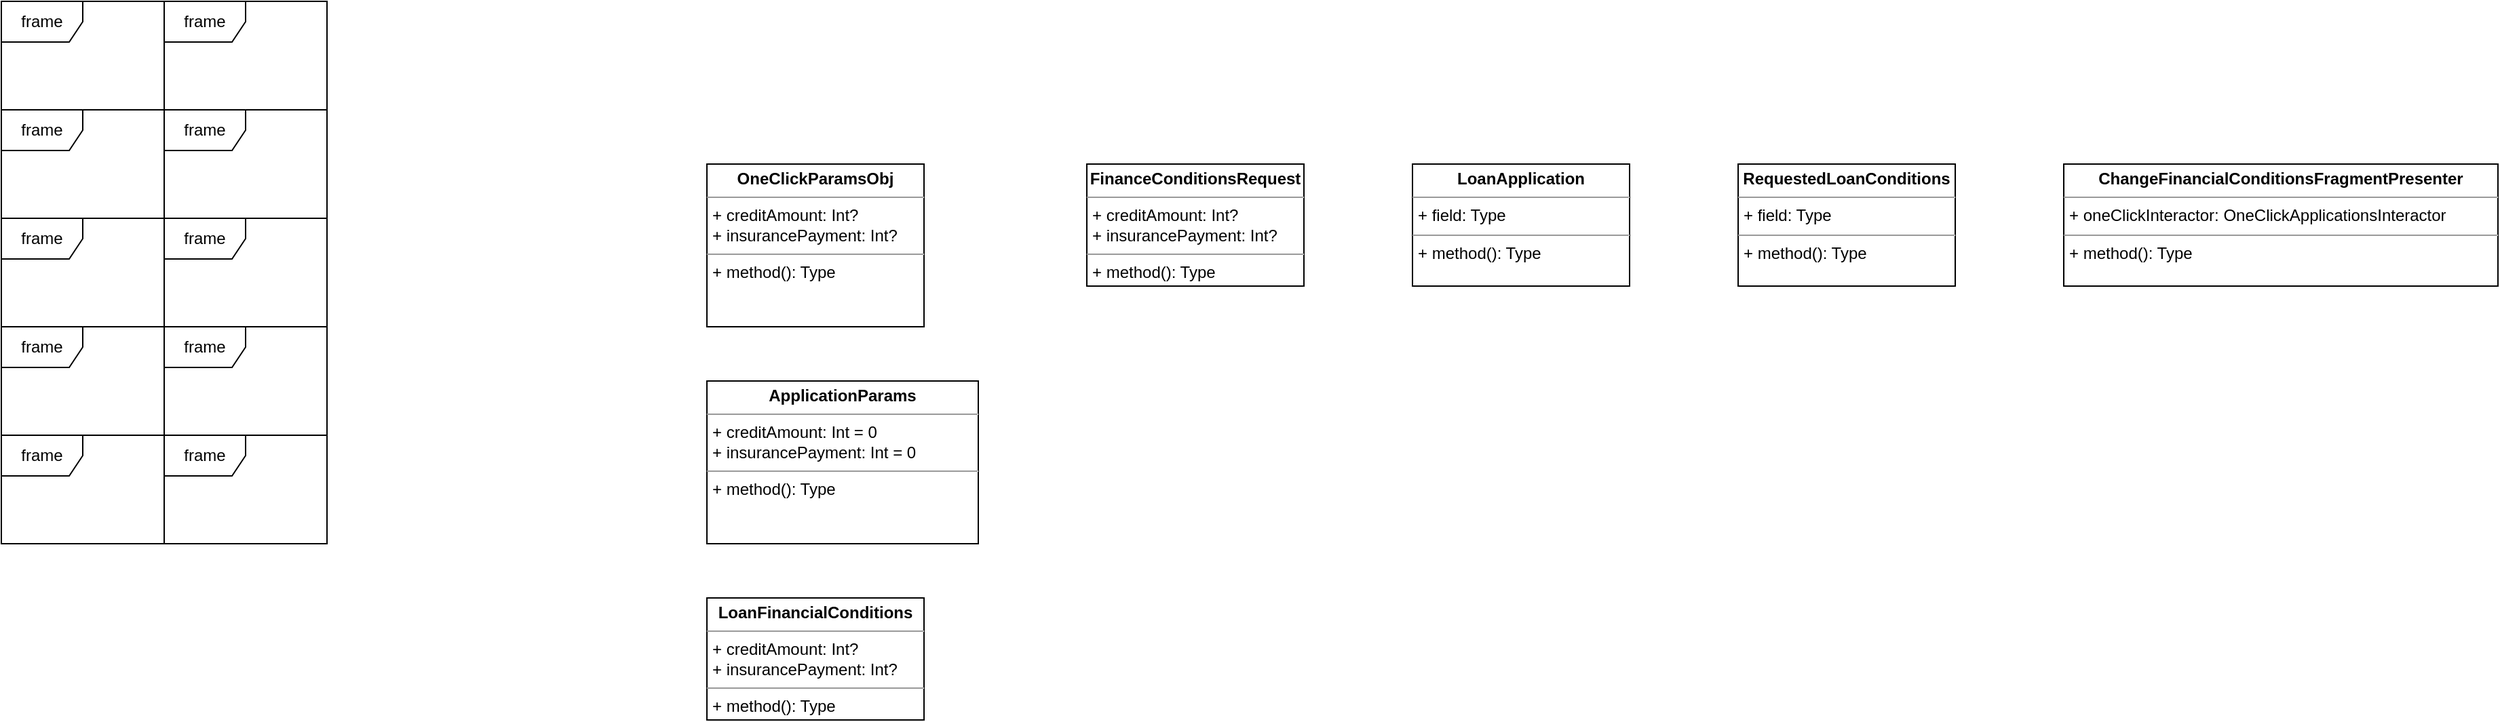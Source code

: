 <mxfile version="15.7.4" type="github">
  <diagram id="GZCWCyq-1ln4gcWg8G_8" name="Page-1">
    <mxGraphModel dx="813" dy="441" grid="1" gridSize="10" guides="1" tooltips="1" connect="1" arrows="1" fold="1" page="1" pageScale="1" pageWidth="850" pageHeight="1100" math="0" shadow="0">
      <root>
        <mxCell id="0" />
        <mxCell id="1" parent="0" />
        <mxCell id="FaPX97W4eVH31QEpolnj-1" value="frame" style="shape=umlFrame;whiteSpace=wrap;html=1;" vertex="1" parent="1">
          <mxGeometry width="120" height="80" as="geometry" />
        </mxCell>
        <mxCell id="FaPX97W4eVH31QEpolnj-2" value="frame" style="shape=umlFrame;whiteSpace=wrap;html=1;" vertex="1" parent="1">
          <mxGeometry y="80" width="120" height="80" as="geometry" />
        </mxCell>
        <mxCell id="FaPX97W4eVH31QEpolnj-3" value="frame" style="shape=umlFrame;whiteSpace=wrap;html=1;" vertex="1" parent="1">
          <mxGeometry y="160" width="120" height="80" as="geometry" />
        </mxCell>
        <mxCell id="FaPX97W4eVH31QEpolnj-4" value="frame" style="shape=umlFrame;whiteSpace=wrap;html=1;" vertex="1" parent="1">
          <mxGeometry x="120" width="120" height="80" as="geometry" />
        </mxCell>
        <mxCell id="FaPX97W4eVH31QEpolnj-5" value="frame" style="shape=umlFrame;whiteSpace=wrap;html=1;" vertex="1" parent="1">
          <mxGeometry x="120" y="80" width="120" height="80" as="geometry" />
        </mxCell>
        <mxCell id="FaPX97W4eVH31QEpolnj-6" value="frame" style="shape=umlFrame;whiteSpace=wrap;html=1;" vertex="1" parent="1">
          <mxGeometry x="120" y="160" width="120" height="80" as="geometry" />
        </mxCell>
        <mxCell id="FaPX97W4eVH31QEpolnj-7" value="frame" style="shape=umlFrame;whiteSpace=wrap;html=1;" vertex="1" parent="1">
          <mxGeometry y="240" width="120" height="80" as="geometry" />
        </mxCell>
        <mxCell id="FaPX97W4eVH31QEpolnj-8" value="frame" style="shape=umlFrame;whiteSpace=wrap;html=1;" vertex="1" parent="1">
          <mxGeometry x="120" y="240" width="120" height="80" as="geometry" />
        </mxCell>
        <mxCell id="FaPX97W4eVH31QEpolnj-9" value="frame" style="shape=umlFrame;whiteSpace=wrap;html=1;" vertex="1" parent="1">
          <mxGeometry y="320" width="120" height="80" as="geometry" />
        </mxCell>
        <mxCell id="FaPX97W4eVH31QEpolnj-10" value="frame" style="shape=umlFrame;whiteSpace=wrap;html=1;" vertex="1" parent="1">
          <mxGeometry x="120" y="320" width="120" height="80" as="geometry" />
        </mxCell>
        <mxCell id="FaPX97W4eVH31QEpolnj-11" value="&lt;p style=&quot;margin: 0px ; margin-top: 4px ; text-align: center&quot;&gt;&lt;b&gt;OneClickParamsObj&lt;/b&gt;&lt;/p&gt;&lt;hr size=&quot;1&quot;&gt;&lt;p style=&quot;margin: 0px ; margin-left: 4px&quot;&gt;+ creditAmount: Int?&lt;/p&gt;&lt;p style=&quot;margin: 0px ; margin-left: 4px&quot;&gt;+ insurancePayment: Int?&lt;br&gt;&lt;/p&gt;&lt;hr size=&quot;1&quot;&gt;&lt;p style=&quot;margin: 0px ; margin-left: 4px&quot;&gt;+ method(): Type&lt;/p&gt;" style="verticalAlign=top;align=left;overflow=fill;fontSize=12;fontFamily=Helvetica;html=1;" vertex="1" parent="1">
          <mxGeometry x="520" y="120" width="160" height="120" as="geometry" />
        </mxCell>
        <mxCell id="FaPX97W4eVH31QEpolnj-12" value="&lt;p style=&quot;margin: 0px ; margin-top: 4px ; text-align: center&quot;&gt;&lt;b&gt;ApplicationParams&lt;/b&gt;&lt;/p&gt;&lt;hr size=&quot;1&quot;&gt;&lt;p style=&quot;margin: 0px ; margin-left: 4px&quot;&gt;+ creditAmount: Int = 0&lt;/p&gt;&lt;p style=&quot;margin: 0px ; margin-left: 4px&quot;&gt;+ insurancePayment: Int = 0&lt;br&gt;&lt;/p&gt;&lt;hr size=&quot;1&quot;&gt;&lt;p style=&quot;margin: 0px ; margin-left: 4px&quot;&gt;+ method(): Type&lt;/p&gt;" style="verticalAlign=top;align=left;overflow=fill;fontSize=12;fontFamily=Helvetica;html=1;" vertex="1" parent="1">
          <mxGeometry x="520" y="280" width="200" height="120" as="geometry" />
        </mxCell>
        <mxCell id="FaPX97W4eVH31QEpolnj-13" value="&lt;p style=&quot;margin: 0px ; margin-top: 4px ; text-align: center&quot;&gt;&lt;b&gt;LoanFinancialConditions&lt;/b&gt;&lt;/p&gt;&lt;hr size=&quot;1&quot;&gt;&lt;p style=&quot;margin: 0px ; margin-left: 4px&quot;&gt;+ creditAmount: Int?&lt;/p&gt;&lt;p style=&quot;margin: 0px ; margin-left: 4px&quot;&gt;+ insurancePayment: Int?&lt;br&gt;&lt;/p&gt;&lt;hr size=&quot;1&quot;&gt;&lt;p style=&quot;margin: 0px ; margin-left: 4px&quot;&gt;+ method(): Type&lt;/p&gt;" style="verticalAlign=top;align=left;overflow=fill;fontSize=12;fontFamily=Helvetica;html=1;" vertex="1" parent="1">
          <mxGeometry x="520" y="440" width="160" height="90" as="geometry" />
        </mxCell>
        <mxCell id="FaPX97W4eVH31QEpolnj-15" value="&lt;p style=&quot;margin: 0px ; margin-top: 4px ; text-align: center&quot;&gt;&lt;b&gt;FinanceConditionsRequest&lt;/b&gt;&lt;/p&gt;&lt;hr size=&quot;1&quot;&gt;&lt;p style=&quot;margin: 0px ; margin-left: 4px&quot;&gt;+ creditAmount: Int?&lt;/p&gt;&lt;p style=&quot;margin: 0px ; margin-left: 4px&quot;&gt;+ insurancePayment: Int?&lt;br&gt;&lt;/p&gt;&lt;hr size=&quot;1&quot;&gt;&lt;p style=&quot;margin: 0px ; margin-left: 4px&quot;&gt;+ method(): Type&lt;/p&gt;" style="verticalAlign=top;align=left;overflow=fill;fontSize=12;fontFamily=Helvetica;html=1;" vertex="1" parent="1">
          <mxGeometry x="800" y="120" width="160" height="90" as="geometry" />
        </mxCell>
        <mxCell id="FaPX97W4eVH31QEpolnj-16" value="&lt;p style=&quot;margin: 0px ; margin-top: 4px ; text-align: center&quot;&gt;&lt;b&gt;LoanApplication&lt;/b&gt;&lt;/p&gt;&lt;hr size=&quot;1&quot;&gt;&lt;p style=&quot;margin: 0px ; margin-left: 4px&quot;&gt;+ field: Type&lt;/p&gt;&lt;hr size=&quot;1&quot;&gt;&lt;p style=&quot;margin: 0px ; margin-left: 4px&quot;&gt;+ method(): Type&lt;/p&gt;" style="verticalAlign=top;align=left;overflow=fill;fontSize=12;fontFamily=Helvetica;html=1;" vertex="1" parent="1">
          <mxGeometry x="1040" y="120" width="160" height="90" as="geometry" />
        </mxCell>
        <mxCell id="FaPX97W4eVH31QEpolnj-17" value="&lt;p style=&quot;margin: 0px ; margin-top: 4px ; text-align: center&quot;&gt;&lt;b&gt;RequestedLoanConditions&lt;/b&gt;&lt;/p&gt;&lt;hr size=&quot;1&quot;&gt;&lt;p style=&quot;margin: 0px ; margin-left: 4px&quot;&gt;+ field: Type&lt;/p&gt;&lt;hr size=&quot;1&quot;&gt;&lt;p style=&quot;margin: 0px ; margin-left: 4px&quot;&gt;+ method(): Type&lt;/p&gt;" style="verticalAlign=top;align=left;overflow=fill;fontSize=12;fontFamily=Helvetica;html=1;" vertex="1" parent="1">
          <mxGeometry x="1280" y="120" width="160" height="90" as="geometry" />
        </mxCell>
        <mxCell id="FaPX97W4eVH31QEpolnj-18" value="&lt;p style=&quot;margin: 0px ; margin-top: 4px ; text-align: center&quot;&gt;&lt;b&gt;ChangeFinancialConditionsFragmentPresenter&lt;/b&gt;&lt;/p&gt;&lt;hr size=&quot;1&quot;&gt;&lt;p style=&quot;margin: 0px ; margin-left: 4px&quot;&gt;+ oneClickInteractor: OneClickApplicationsInteractor&lt;/p&gt;&lt;hr size=&quot;1&quot;&gt;&lt;p style=&quot;margin: 0px ; margin-left: 4px&quot;&gt;+ method(): Type&lt;/p&gt;" style="verticalAlign=top;align=left;overflow=fill;fontSize=12;fontFamily=Helvetica;html=1;" vertex="1" parent="1">
          <mxGeometry x="1520" y="120" width="320" height="90" as="geometry" />
        </mxCell>
      </root>
    </mxGraphModel>
  </diagram>
</mxfile>
